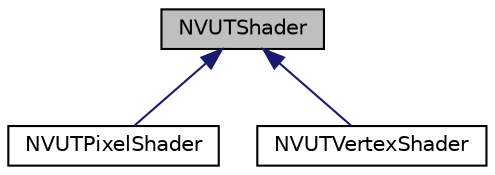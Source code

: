 digraph G
{
  edge [fontname="Helvetica",fontsize="10",labelfontname="Helvetica",labelfontsize="10"];
  node [fontname="Helvetica",fontsize="10",shape=record];
  Node1 [label="NVUTShader",height=0.2,width=0.4,color="black", fillcolor="grey75", style="filled" fontcolor="black"];
  Node1 -> Node2 [dir="back",color="midnightblue",fontsize="10",style="solid",fontname="Helvetica"];
  Node2 [label="NVUTPixelShader",height=0.2,width=0.4,color="black", fillcolor="white", style="filled",URL="$class_n_v_u_t_pixel_shader.html"];
  Node1 -> Node3 [dir="back",color="midnightblue",fontsize="10",style="solid",fontname="Helvetica"];
  Node3 [label="NVUTVertexShader",height=0.2,width=0.4,color="black", fillcolor="white", style="filled",URL="$class_n_v_u_t_vertex_shader.html"];
}
